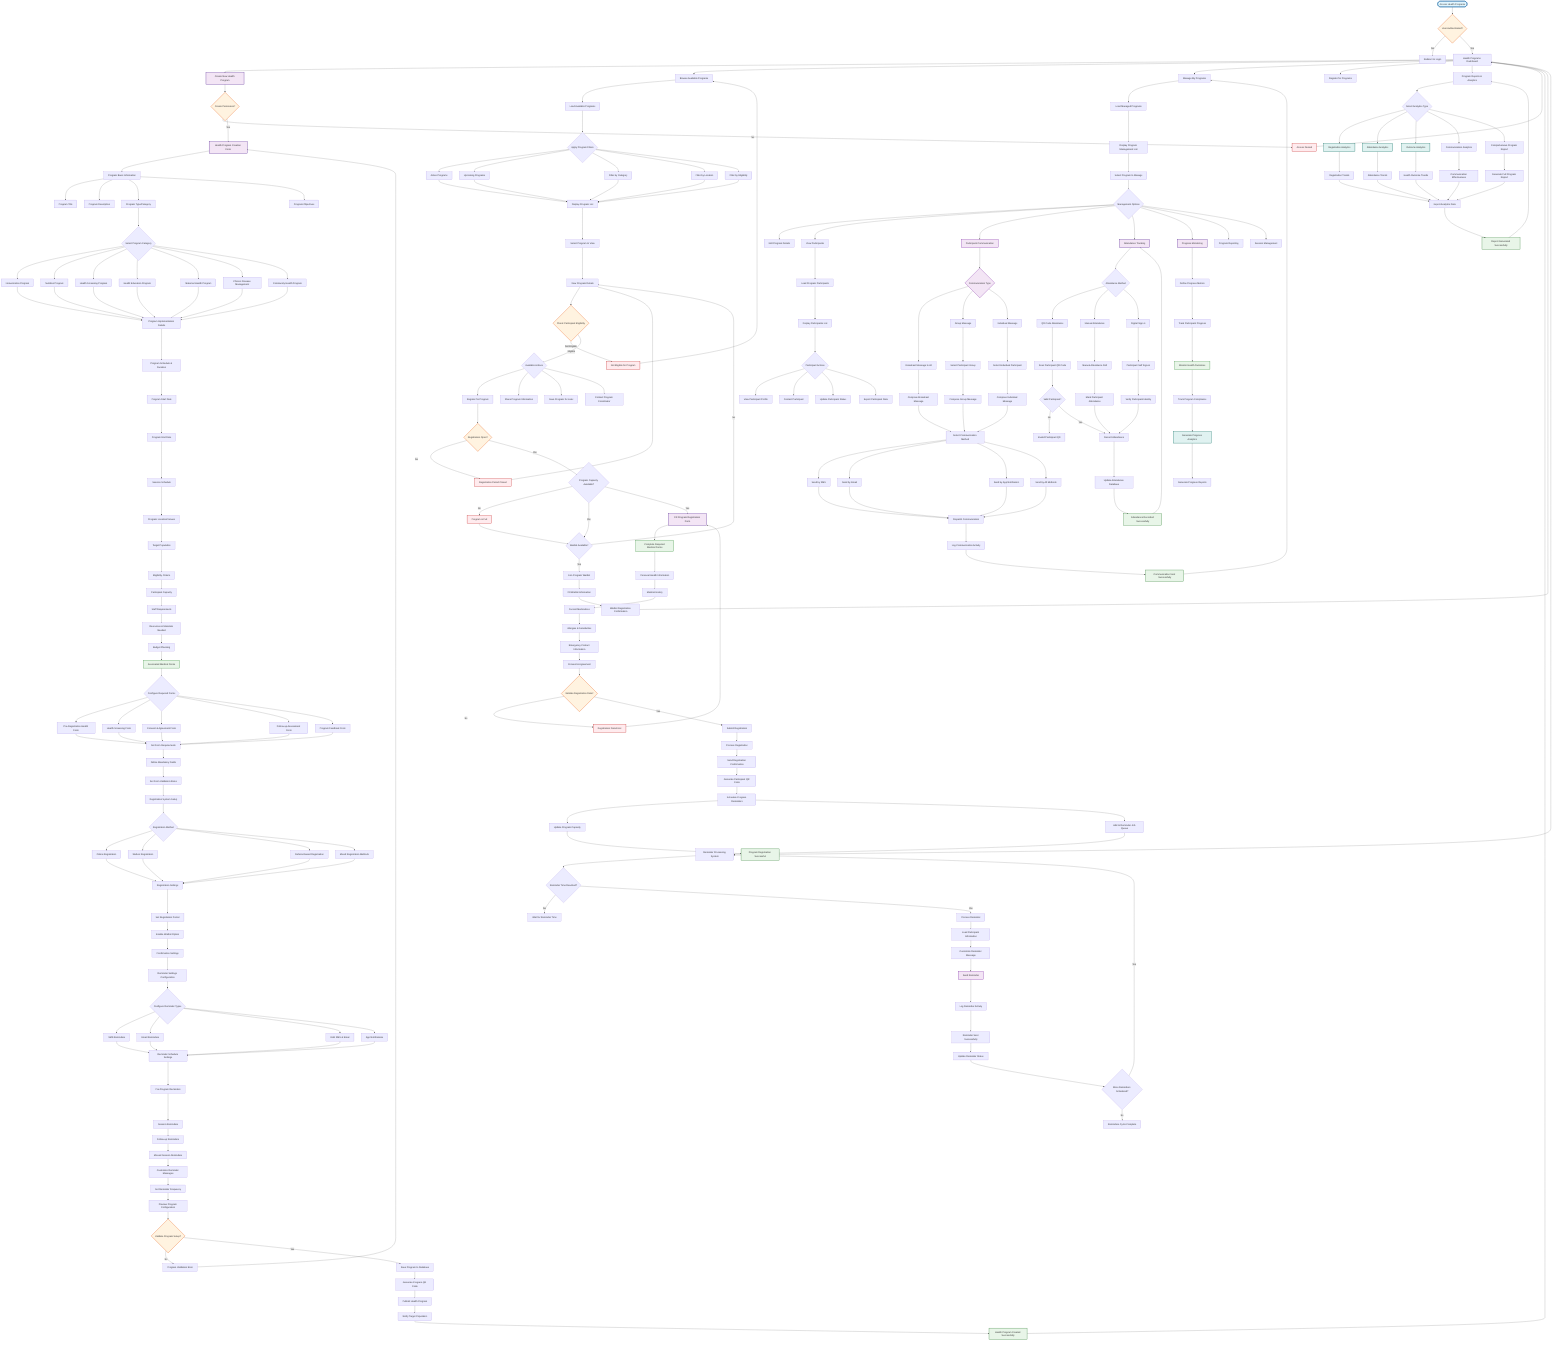 ﻿flowchart TD
    %% ========================================
    %% HEALTH PROGRAMS FLOWCHART
    %% ========================================
    
    Start([Access Health Programs]) --> ProgramAuth{User Authenticated?}
    ProgramAuth -->|No| LoginRequired[Redirect to Login]
    ProgramAuth -->|Yes| ProgramDashboard[Health Programs Dashboard]
    
    %% Dashboard Options
    ProgramDashboard --> CreateProgram[Create New Health Program]
    ProgramDashboard --> BrowsePrograms[Browse Available Programs]
    ProgramDashboard --> ManagePrograms[Manage My Programs]
    ProgramDashboard --> RegisterForProgram[Register for Programs]
    ProgramDashboard --> ProgramReports[Program Reports & Analytics]
    
    %% Create Health Program Process (Admin/Health Worker)
    CreateProgram --> CheckCreatePermissions{Create Permission?}
    CheckCreatePermissions -->|No| AccessDenied[Access Denied]
    CheckCreatePermissions -->|Yes| ProgramForm[Health Program Creation Form]
    
    ProgramForm --> ProgramBasicInfo[Program Basic Information]
    ProgramBasicInfo --> ProgramTitle[Program Title]
    ProgramBasicInfo --> ProgramDescription[Program Description]
    ProgramBasicInfo --> ProgramType[Program Type/Category]
    ProgramBasicInfo --> ProgramObjectives[Program Objectives]
    
    ProgramType --> SelectProgramCategory{Select Program Category}
    SelectProgramCategory --> ImmunizationProgram[Immunization Program]
    SelectProgramCategory --> NutritionProgram[Nutrition Program]
    SelectProgramCategory --> HealthScreening[Health Screening Program]
    SelectProgramCategory --> HealthEducation[Health Education Program]
    SelectProgramCategory --> MaternityProgram[Maternal Health Program]
    SelectProgramCategory --> ChronicDiseaseProgram[Chronic Disease Management]
    SelectProgramCategory --> CommunityHealth[Community Health Program]
    
    ImmunizationProgram --> ProgramDetails[Program Implementation Details]
    NutritionProgram --> ProgramDetails
    HealthScreening --> ProgramDetails
    HealthEducation --> ProgramDetails
    MaternityProgram --> ProgramDetails
    ChronicDiseaseProgram --> ProgramDetails
    CommunityHealth --> ProgramDetails
    
    ProgramDetails --> ProgramSchedule[Program Schedule & Duration]
    ProgramSchedule --> StartDate[Program Start Date]
    StartDate --> EndDate[Program End Date]
    EndDate --> SessionSchedule[Session Schedule]
    SessionSchedule --> ProgramLocation[Program Location/Venues]
    
    ProgramLocation --> TargetPopulation[Target Population]
    TargetPopulation --> EligibilityCriteria[Eligibility Criteria]
    EligibilityCriteria --> ParticipantCapacity[Participant Capacity]
    ParticipantCapacity --> StaffRequirements[Staff Requirements]
    
    StaffRequirements --> ResourcesNeeded[Resources & Materials Needed]
    ResourcesNeeded --> BudgetPlanning[Budget Planning]
    BudgetPlanning --> MedicalForms[Associated Medical Forms]
    
    %% Medical Forms Configuration
    MedicalForms --> ConfigureForms{Configure Required Forms}
    ConfigureForms --> PreRegistrationForm[Pre-Registration Health Form]
    ConfigureForms --> ScreeningForm[Health Screening Form]
    ConfigureForms --> ConsentForm[Consent & Agreement Form]
    ConfigureForms --> FollowUpForm[Follow-up Assessment Form]
    ConfigureForms --> FeedbackForm[Program Feedback Form]
    
    PreRegistrationForm --> FormRequirements[Set Form Requirements]
    ScreeningForm --> FormRequirements
    ConsentForm --> FormRequirements
    FollowUpForm --> FormRequirements
    FeedbackForm --> FormRequirements
    
    FormRequirements --> MandatoryFields[Define Mandatory Fields]
    MandatoryFields --> FormValidation[Set Form Validation Rules]
    FormValidation --> RegistrationSystem[Registration System Setup]
    
    %% Registration System Configuration
    RegistrationSystem --> RegistrationMethod{Registration Method}
    RegistrationMethod --> OnlineRegistration[Online Registration]
    RegistrationMethod --> WalkInRegistration[Walk-in Registration]
    RegistrationMethod --> ReferralRegistration[Referral-based Registration]
    RegistrationMethod --> MixedRegistration[Mixed Registration Methods]
    
    OnlineRegistration --> RegistrationSettings[Registration Settings]
    WalkInRegistration --> RegistrationSettings
    ReferralRegistration --> RegistrationSettings
    MixedRegistration --> RegistrationSettings
    
    RegistrationSettings --> RegistrationPeriod[Set Registration Period]
    RegistrationPeriod --> WaitlistOption[Enable Waitlist Option]
    WaitlistOption --> ConfirmationSettings[Confirmation Settings]
    ConfirmationSettings --> ReminderSettings[Reminder Settings Configuration]
    
    %% Reminder System Configuration
    ReminderSettings --> ReminderTypes{Configure Reminder Types}
    ReminderTypes --> SMSReminders[SMS Reminders]
    ReminderTypes --> EmailReminders[Email Reminders]
    ReminderTypes --> BothReminders[Both SMS & Email]
    ReminderTypes --> AppNotifications[App Notifications]
    
    SMSReminders --> ReminderSchedule[Reminder Schedule Settings]
    EmailReminders --> ReminderSchedule
    BothReminders --> ReminderSchedule
    AppNotifications --> ReminderSchedule
    
    ReminderSchedule --> PreProgramReminders[Pre-Program Reminders]
    PreProgramReminders --> SessionReminders[Session Reminders]
    SessionReminders --> FollowUpReminders[Follow-up Reminders]
    FollowUpReminders --> MissedSessionReminders[Missed Session Reminders]
    
    MissedSessionReminders --> CustomizeMessages[Customize Reminder Messages]
    CustomizeMessages --> ReminderFrequency[Set Reminder Frequency]
    ReminderFrequency --> PreviewProgram[Preview Program Configuration]
    
    PreviewProgram --> ValidateProgram{Validate Program Setup?}
    ValidateProgram -->|No| ProgramValidationError[Program Validation Error]
    ValidateProgram -->|Yes| SaveProgram[Save Program to Database]
    ProgramValidationError --> ProgramForm
    
    SaveProgram --> GenerateProgramQR[Generate Program QR Code]
    GenerateProgramQR --> PublishProgram[Publish Health Program]
    PublishProgram --> NotifyTargetPopulation[Notify Target Population]
    NotifyTargetPopulation --> ProgramCreated[Health Program Created Successfully]
    
    %% Browse Available Programs
    BrowsePrograms --> LoadAvailablePrograms[Load Available Programs]
    LoadAvailablePrograms --> ProgramFilters{Apply Program Filters}
    ProgramFilters --> ActivePrograms[Active Programs]
    ProgramFilters --> UpcomingPrograms[Upcoming Programs]
    ProgramFilters --> CategoryFilter[Filter by Category]
    ProgramFilters --> LocationFilter[Filter by Location]
    ProgramFilters --> EligibilityFilter[Filter by Eligibility]
    
    ActivePrograms --> DisplayProgramList[Display Program List]
    UpcomingPrograms --> DisplayProgramList
    CategoryFilter --> DisplayProgramList
    LocationFilter --> DisplayProgramList
    EligibilityFilter --> DisplayProgramList
    
    DisplayProgramList --> SelectProgram[Select Program to View]
    SelectProgram --> ProgramDetailsView[View Program Details]
    ProgramDetailsView --> CheckEligibility{Check Participant Eligibility}
    
    CheckEligibility -->|Not Eligible| EligibilityError[Not Eligible for Program]
    CheckEligibility -->|Eligible| ProgramActions{Available Actions}
    
    ProgramActions --> RegisterForProgramAction[Register for Program]
    ProgramActions --> ShareProgram[Share Program Information]
    ProgramActions --> SaveProgram2[Save Program for Later]
    ProgramActions --> ContactCoordinator[Contact Program Coordinator]
    
    %% Program Registration Process
    RegisterForProgramAction --> CheckRegistrationOpen{Registration Open?}
    CheckRegistrationOpen -->|No| RegistrationClosedError[Registration Period Closed]
    CheckRegistrationOpen -->|Yes| CheckProgramCapacity{Program Capacity Available?}
    
    CheckProgramCapacity -->|No| ProgramFull[Program is Full]
    CheckProgramCapacity -->|Yes| WaitlistAvailable{Waitlist Available?}
    
    ProgramFull --> WaitlistAvailable
    WaitlistAvailable -->|Yes| JoinWaitlist[Join Program Waitlist]
    WaitlistAvailable -->|No| ProgramDetailsView
    
    JoinWaitlist --> WaitlistForm[Fill Waitlist Information]
    WaitlistForm --> WaitlistConfirmation[Waitlist Registration Confirmation]
    
    CheckProgramCapacity -->|Yes| ProgramRegistrationForm[Fill Program Registration Form]
    ProgramRegistrationForm --> RequiredMedicalForms[Complete Required Medical Forms]
    RequiredMedicalForms --> PersonalHealthInfo[Personal Health Information]
    PersonalHealthInfo --> MedicalHistory[Medical History]
    MedicalHistory --> CurrentMedications[Current Medications]
    CurrentMedications --> Allergies[Allergies & Sensitivities]
    Allergies --> EmergencyContactInfo[Emergency Contact Information]
    
    EmergencyContactInfo --> ConsentAgreement[Consent & Agreement]
    ConsentAgreement --> ValidateRegistrationData{Validate Registration Data?}
    ValidateRegistrationData -->|No| RegistrationDataError[Registration Data Error]
    ValidateRegistrationData -->|Yes| SubmitRegistration[Submit Registration]
    RegistrationDataError --> ProgramRegistrationForm
    
    SubmitRegistration --> ProcessRegistration[Process Registration]
    ProcessRegistration --> SendRegistrationConfirmation[Send Registration Confirmation]
    SendRegistrationConfirmation --> GenerateParticipantQR[Generate Participant QR Code]
    GenerateParticipantQR --> ScheduleReminders[Schedule Program Reminders]
    ScheduleReminders --> UpdateProgramCapacity[Update Program Capacity]
    UpdateProgramCapacity --> ProgramRegistrationSuccess[Program Registration Successful]
    
    %% Manage Programs (For Program Coordinators)
    ManagePrograms --> LoadManagedPrograms[Load Managed Programs]
    LoadManagedPrograms --> ProgramManagementList[Display Program Management List]
    ProgramManagementList --> SelectManagedProgram[Select Program to Manage]
    SelectManagedProgram --> ManagementOptions{Management Options}
    
    ManagementOptions --> EditProgramDetails[Edit Program Details]
    ManagementOptions --> ViewParticipants[View Participants]
    ManagementOptions --> ParticipantCommunication[Participant Communication]
    ManagementOptions --> AttendanceTracking[Attendance Tracking]
    ManagementOptions --> ProgressMonitoring[Progress Monitoring]
    ManagementOptions --> ProgramReporting[Program Reporting]
    ManagementOptions --> SessionManagement[Session Management]
    
    %% View Participants
    ViewParticipants --> LoadParticipants[Load Program Participants]
    LoadParticipants --> ParticipantsList[Display Participants List]
    ParticipantsList --> ParticipantActions{Participant Actions}
    ParticipantActions --> ViewParticipantProfile[View Participant Profile]
    ParticipantActions --> ContactParticipant[Contact Participant]
    ParticipantActions --> UpdateParticipantStatus[Update Participant Status]
    ParticipantActions --> ExportParticipantData[Export Participant Data]
    
    %% Participant Communication
    ParticipantCommunication --> CommunicationType{Communication Type}
    CommunicationType --> BroadcastMessage[Broadcast Message to All]
    CommunicationType --> GroupMessage[Group Message]
    CommunicationType --> IndividualMessage[Individual Message]
    
    BroadcastMessage --> ComposeBroadcast[Compose Broadcast Message]
    GroupMessage --> SelectGroup[Select Participant Group]
    IndividualMessage --> SelectIndividual[Select Individual Participant]
    
    ComposeBroadcast --> SelectCommunicationMethod[Select Communication Method]
    SelectGroup --> ComposeGroupMessage[Compose Group Message]
    SelectIndividual --> ComposeIndividualMessage[Compose Individual Message]
    
    ComposeGroupMessage --> SelectCommunicationMethod
    ComposeIndividualMessage --> SelectCommunicationMethod
    
    SelectCommunicationMethod --> SendBySMS[Send by SMS]
    SelectCommunicationMethod --> SendByEmail[Send by Email]
    SelectCommunicationMethod --> SendByApp[Send by App Notification]
    SelectCommunicationMethod --> SendByAll[Send by All Methods]
    
    SendBySMS --> DispatchCommunication[Dispatch Communication]
    SendByEmail --> DispatchCommunication
    SendByApp --> DispatchCommunication
    SendByAll --> DispatchCommunication
    
    DispatchCommunication --> LogCommunication[Log Communication Activity]
    LogCommunication --> CommunicationSent[Communication Sent Successfully]
    
    %% Attendance Tracking
    AttendanceTracking --> AttendanceMethod{Attendance Method}
    AttendanceMethod --> QRCodeAttendance[QR Code Attendance]
    AttendanceMethod --> ManualAttendance[Manual Attendance]
    AttendanceMethod --> DigitalSignIn[Digital Sign-in]
    
    QRCodeAttendance --> ScanParticipantQR[Scan Participant QR Code]
    ScanParticipantQR --> ValidateParticipantQR{Valid Participant?}
    ValidateParticipantQR -->|No| InvalidParticipantQR[Invalid Participant QR]
    ValidateParticipantQR -->|Yes| RecordAttendance[Record Attendance]
    
    ManualAttendance --> AttendanceRoll[Manual Attendance Roll]
    AttendanceRoll --> MarkParticipantAttendance[Mark Participant Attendance]
    MarkParticipantAttendance --> RecordAttendance
    
    DigitalSignIn --> ParticipantSelfSignIn[Participant Self Sign-in]
    ParticipantSelfSignIn --> VerifyParticipantIdentity[Verify Participant Identity]
    VerifyParticipantIdentity --> RecordAttendance
    
    RecordAttendance --> UpdateAttendanceRecord[Update Attendance Database]
    UpdateAttendanceRecord --> AttendanceRecorded[Attendance Recorded Successfully]
    
    %% Progress Monitoring
    ProgressMonitoring --> ProgressMetrics[Define Progress Metrics]
    ProgressMetrics --> ParticipantProgress[Track Participant Progress]
    ParticipantProgress --> HealthOutcomes[Monitor Health Outcomes]
    HealthOutcomes --> ComplianceTracking[Track Program Compliance]
    ComplianceTracking --> ProgressAnalytics[Generate Progress Analytics]
    ProgressAnalytics --> ProgressReports[Generate Progress Reports]
    
    %% Automated Reminder System
    ScheduleReminders --> ReminderJobQueue[Add to Reminder Job Queue]
    ReminderJobQueue --> ReminderProcessor[Reminder Processing System]
    ReminderProcessor --> CheckReminderTime{Reminder Time Reached?}
    CheckReminderTime -->|No| WaitForReminderTime[Wait for Reminder Time]
    CheckReminderTime -->|Yes| ProcessReminder[Process Reminder]
    
    ProcessReminder --> LoadParticipantInfo[Load Participant Information]
    LoadParticipantInfo --> CustomizeReminderMessage[Customize Reminder Message]
    CustomizeReminderMessage --> SendReminder[Send Reminder]
    SendReminder --> LogReminderActivity[Log Reminder Activity]
    LogReminderActivity --> ReminderSent[Reminder Sent Successfully]
    
    ReminderSent --> UpdateReminderStatus[Update Reminder Status]
    UpdateReminderStatus --> CheckNextReminder{More Reminders Scheduled?}
    CheckNextReminder -->|Yes| ReminderProcessor
    CheckNextReminder -->|No| RemindersCycleComplete[Reminders Cycle Complete]
    
    %% Analytics & Reporting
    ProgramReports --> AnalyticsType{Select Analytics Type}
    AnalyticsType --> RegistrationAnalytics[Registration Analytics]
    AnalyticsType --> AttendanceAnalytics[Attendance Analytics]
    AnalyticsType --> OutcomeAnalytics[Outcome Analytics]
    AnalyticsType --> CommunicationAnalytics[Communication Analytics]
    AnalyticsType --> ComprehensiveReport[Comprehensive Program Report]
    
    RegistrationAnalytics --> RegistrationTrends[Registration Trends]
    AttendanceAnalytics --> AttendanceTrends[Attendance Trends]
    OutcomeAnalytics --> HealthOutcomeTrends[Health Outcome Trends]
    CommunicationAnalytics --> CommunicationEffectiveness[Communication Effectiveness]
    ComprehensiveReport --> GenerateFullReport[Generate Full Program Report]
    
    RegistrationTrends --> ExportAnalytics[Export Analytics Data]
    AttendanceTrends --> ExportAnalytics
    HealthOutcomeTrends --> ExportAnalytics
    CommunicationEffectiveness --> ExportAnalytics
    GenerateFullReport --> ExportAnalytics
    
    ExportAnalytics --> ReportGenerated[Report Generated Successfully]
    
    %% Return Paths
    ProgramCreated --> ProgramDashboard
    ProgramRegistrationSuccess --> ProgramDashboard
    WaitlistConfirmation --> ProgramDashboard
    CommunicationSent --> ManagePrograms
    AttendanceRecorded --> AttendanceTracking
    ReportGenerated --> ProgramReports
    AccessDenied --> ProgramDashboard
    EligibilityError --> BrowsePrograms
    RegistrationClosedError --> ProgramDetailsView
    
    %% Styling
    classDef startEnd fill:#e1f5fe,stroke:#01579b,stroke-width:2px
    classDef process fill:#f3e5f5,stroke:#4a148c,stroke-width:2px
    classDef decision fill:#fff3e0,stroke:#e65100,stroke-width:2px
    classDef success fill:#e8f5e8,stroke:#2e7d32,stroke-width:2px
    classDef error fill:#ffebee,stroke:#c62828,stroke-width:2px
    classDef analytics fill:#e0f2f1,stroke:#00695c,stroke-width:2px
    classDef communication fill:#f3e5f5,stroke:#7b1fa2,stroke-width:2px
    classDef medical fill:#e8f5e8,stroke:#388e3c,stroke-width:2px
    
    class Start,ProgramCreated,ProgramRegistrationSuccess,ReportGenerated startEnd
    class CreateProgram,ProgramForm,ProgramRegistrationForm,AttendanceTracking,ProgressMonitoring process
    class ProgramAuth,CheckCreatePermissions,CheckEligibility,CheckRegistrationOpen,ValidateProgram,ValidateRegistrationData decision
    class ProgramCreated,ProgramRegistrationSuccess,CommunicationSent,AttendanceRecorded,ReportGenerated success
    class AccessDenied,EligibilityError,RegistrationClosedError,ProgramFull,RegistrationDataError error
    class RegistrationAnalytics,AttendanceAnalytics,OutcomeAnalytics,ProgressAnalytics analytics
    class ParticipantCommunication,SendReminder,CommunicationType communication
    class MedicalForms,RequiredMedicalForms,HealthOutcomes medical